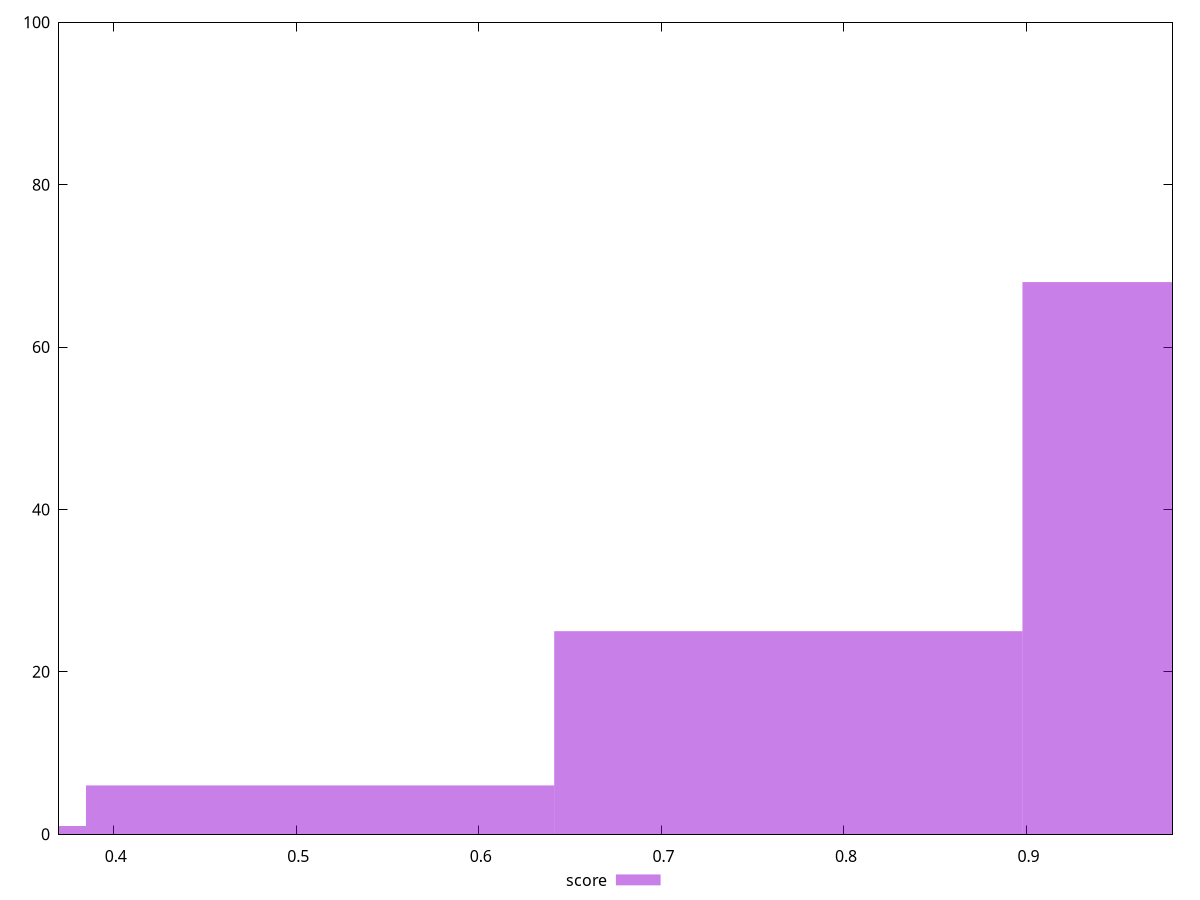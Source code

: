 reset

$score <<EOF
0.5130283201780126 6
0.7695424802670189 25
1.0260566403560252 68
0.2565141600890063 1
EOF

set key outside below
set boxwidth 0.2565141600890063
set xrange [0.37:0.98]
set yrange [0:100]
set trange [0:100]
set style fill transparent solid 0.5 noborder
set terminal svg size 640, 490 enhanced background rgb 'white'
set output "report_00019_2021-02-10T18-14-37.922Z//total-blocking-time/samples/pages+cached/score/histogram.svg"

plot $score title "score" with boxes

reset
